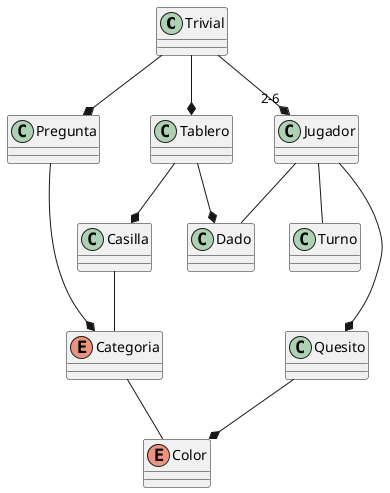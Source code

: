 @startuml

class Trivial {
}

class Tablero {
}

class Jugador {
}

class Quesito {
}

class Casilla {
}

class Dado {
}

class Turno {
}

enum Categoria {
}

class Pregunta {
}

enum Color{
}

Trivial --* " 2-6" Jugador
Trivial --* Tablero
Trivial --* Pregunta


Jugador -- Dado
Jugador -- Turno
Jugador --* Quesito

Quesito --* Color
Tablero --* Dado
Tablero --* Casilla
Pregunta --* Categoria
Categoria -- Color
Casilla -- Categoria

@enduml
